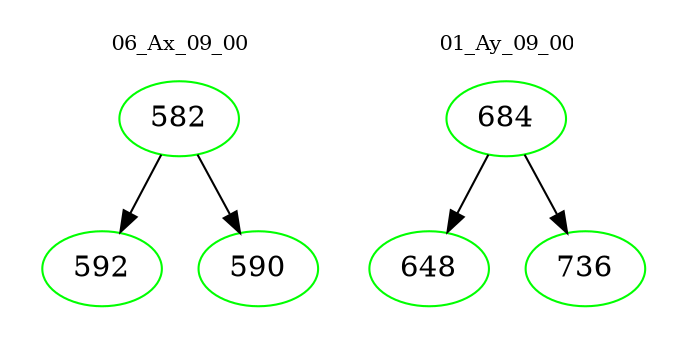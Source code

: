 digraph{
subgraph cluster_0 {
color = white
label = "06_Ax_09_00";
fontsize=10;
T0_582 [label="582", color="green"]
T0_582 -> T0_592 [color="black"]
T0_592 [label="592", color="green"]
T0_582 -> T0_590 [color="black"]
T0_590 [label="590", color="green"]
}
subgraph cluster_1 {
color = white
label = "01_Ay_09_00";
fontsize=10;
T1_684 [label="684", color="green"]
T1_684 -> T1_648 [color="black"]
T1_648 [label="648", color="green"]
T1_684 -> T1_736 [color="black"]
T1_736 [label="736", color="green"]
}
}
